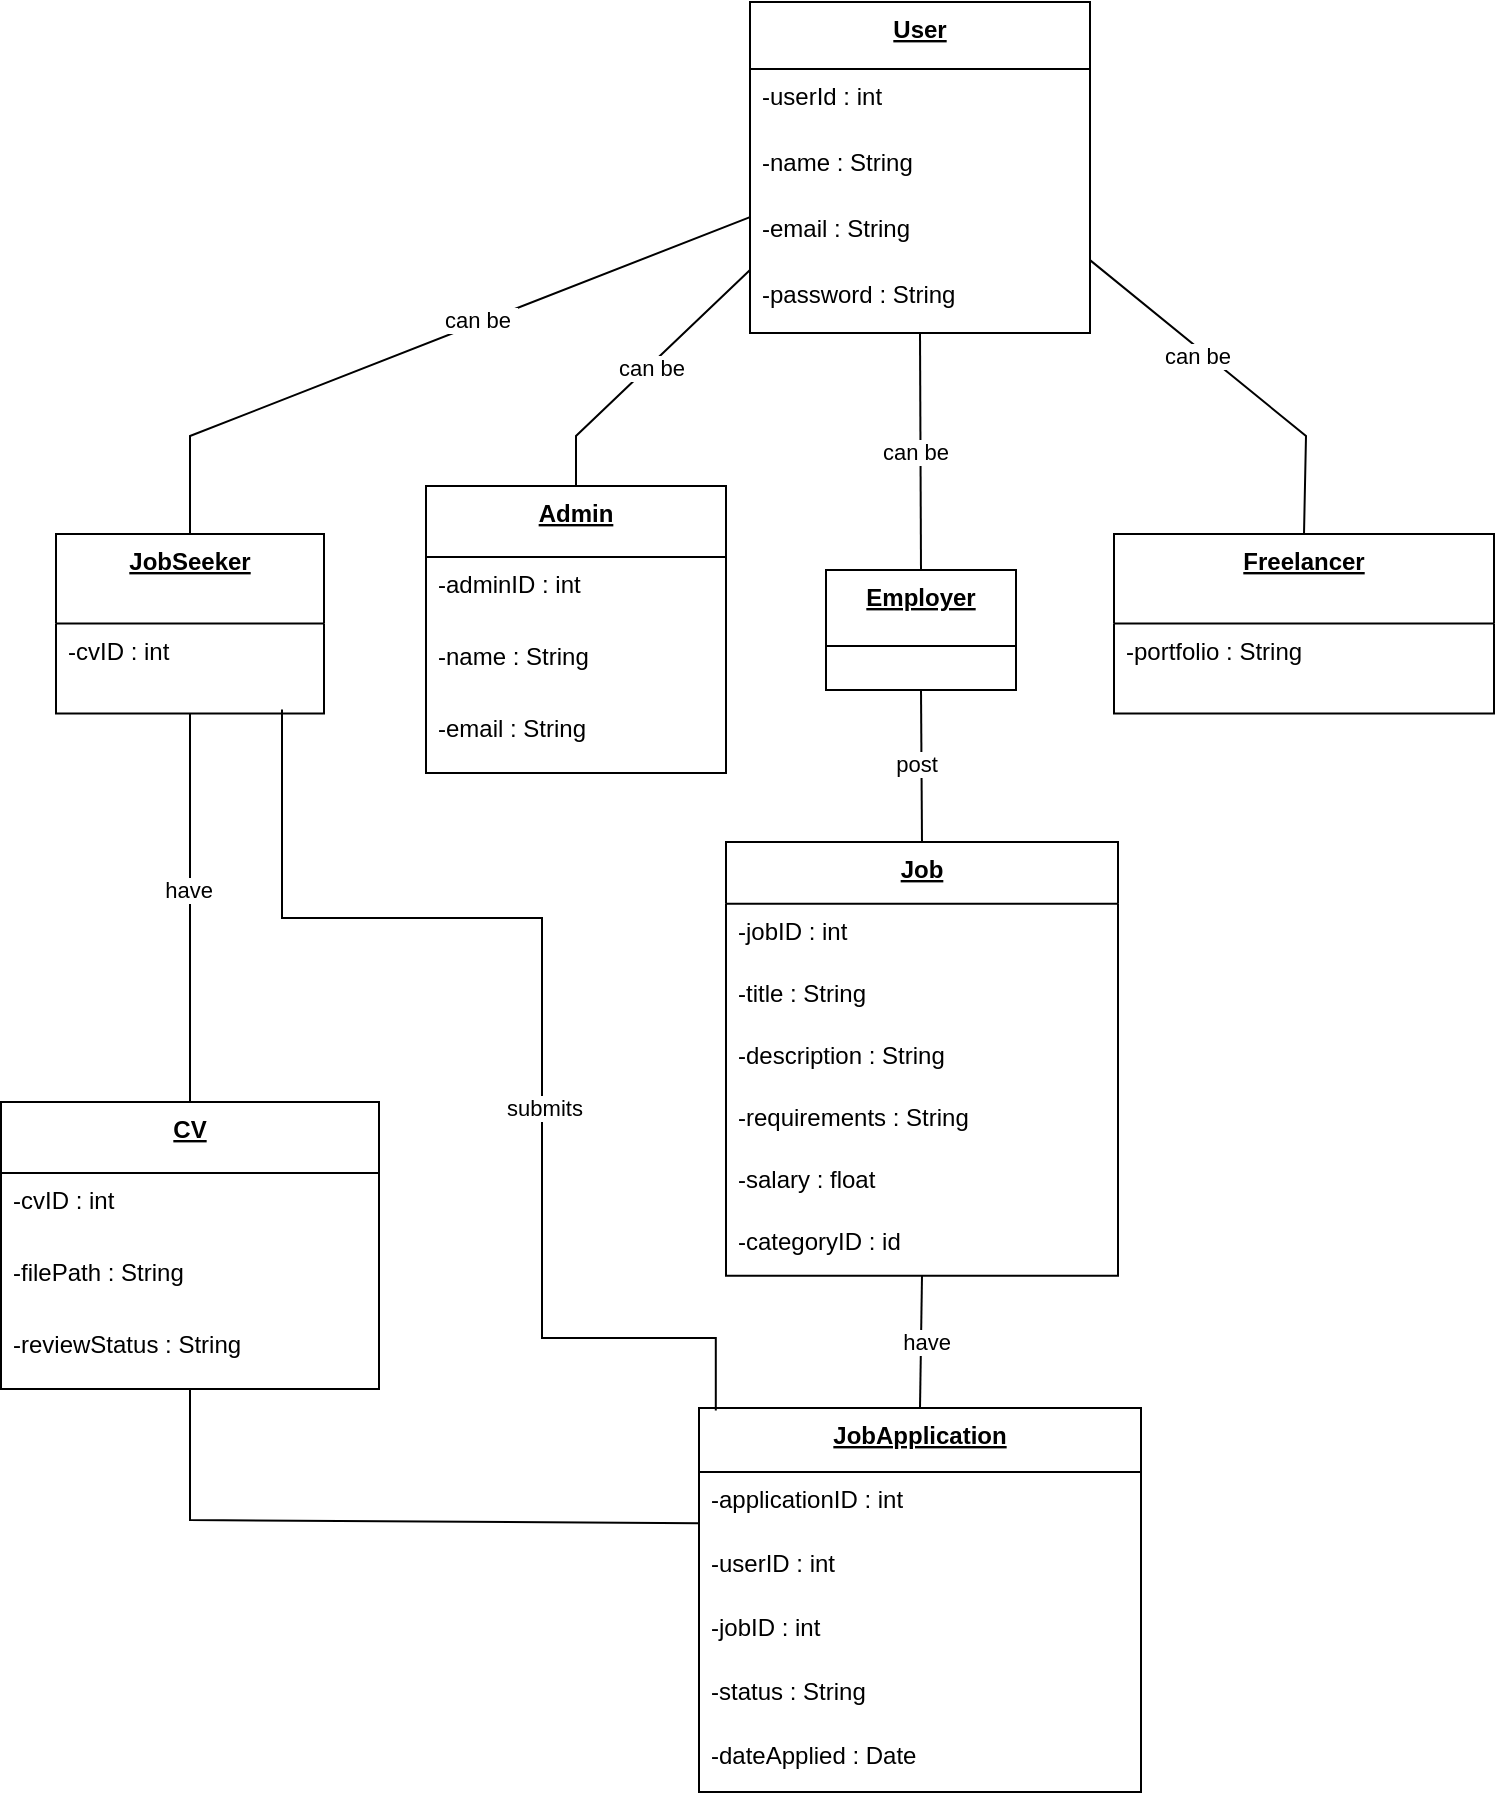 <mxfile version="26.0.6">
  <diagram id="C5RBs43oDa-KdzZeNtuy" name="Page-1">
    <mxGraphModel dx="889" dy="446" grid="1" gridSize="10" guides="1" tooltips="1" connect="1" arrows="1" fold="1" page="1" pageScale="1" pageWidth="827" pageHeight="1169" math="0" shadow="0">
      <root>
        <mxCell id="WIyWlLk6GJQsqaUBKTNV-0" />
        <mxCell id="WIyWlLk6GJQsqaUBKTNV-1" parent="WIyWlLk6GJQsqaUBKTNV-0" />
        <mxCell id="axCRcWsU4pVJFEmlz38G-58" value="User" style="swimlane;fontStyle=5;align=center;verticalAlign=top;childLayout=stackLayout;horizontal=1;startSize=33.447;horizontalStack=0;resizeParent=1;resizeParentMax=0;resizeLast=0;collapsible=0;marginBottom=0;" vertex="1" parent="WIyWlLk6GJQsqaUBKTNV-1">
          <mxGeometry x="394" y="630" width="170" height="165.447" as="geometry" />
        </mxCell>
        <mxCell id="axCRcWsU4pVJFEmlz38G-59" value="-userId : int" style="text;strokeColor=none;fillColor=none;align=left;verticalAlign=top;spacingLeft=4;spacingRight=4;overflow=hidden;rotatable=0;points=[[0,0.5],[1,0.5]];portConstraint=eastwest;" vertex="1" parent="axCRcWsU4pVJFEmlz38G-58">
          <mxGeometry y="33.447" width="170" height="33" as="geometry" />
        </mxCell>
        <mxCell id="axCRcWsU4pVJFEmlz38G-60" value="-name : String" style="text;strokeColor=none;fillColor=none;align=left;verticalAlign=top;spacingLeft=4;spacingRight=4;overflow=hidden;rotatable=0;points=[[0,0.5],[1,0.5]];portConstraint=eastwest;" vertex="1" parent="axCRcWsU4pVJFEmlz38G-58">
          <mxGeometry y="66.447" width="170" height="33" as="geometry" />
        </mxCell>
        <mxCell id="axCRcWsU4pVJFEmlz38G-61" value="-email : String" style="text;strokeColor=none;fillColor=none;align=left;verticalAlign=top;spacingLeft=4;spacingRight=4;overflow=hidden;rotatable=0;points=[[0,0.5],[1,0.5]];portConstraint=eastwest;" vertex="1" parent="axCRcWsU4pVJFEmlz38G-58">
          <mxGeometry y="99.447" width="170" height="33" as="geometry" />
        </mxCell>
        <mxCell id="axCRcWsU4pVJFEmlz38G-62" value="-password : String" style="text;strokeColor=none;fillColor=none;align=left;verticalAlign=top;spacingLeft=4;spacingRight=4;overflow=hidden;rotatable=0;points=[[0,0.5],[1,0.5]];portConstraint=eastwest;" vertex="1" parent="axCRcWsU4pVJFEmlz38G-58">
          <mxGeometry y="132.447" width="170" height="33" as="geometry" />
        </mxCell>
        <mxCell id="axCRcWsU4pVJFEmlz38G-64" value="JobSeeker" style="swimlane;fontStyle=5;align=center;verticalAlign=top;childLayout=stackLayout;horizontal=1;startSize=44.793;horizontalStack=0;resizeParent=1;resizeParentMax=0;resizeLast=0;collapsible=0;marginBottom=0;" vertex="1" parent="WIyWlLk6GJQsqaUBKTNV-1">
          <mxGeometry x="47" y="896" width="134" height="89.793" as="geometry" />
        </mxCell>
        <mxCell id="axCRcWsU4pVJFEmlz38G-65" value="-cvID : int" style="text;strokeColor=none;fillColor=none;align=left;verticalAlign=top;spacingLeft=4;spacingRight=4;overflow=hidden;rotatable=0;points=[[0,0.5],[1,0.5]];portConstraint=eastwest;" vertex="1" parent="axCRcWsU4pVJFEmlz38G-64">
          <mxGeometry y="44.793" width="134" height="45" as="geometry" />
        </mxCell>
        <mxCell id="axCRcWsU4pVJFEmlz38G-67" value="Admin" style="swimlane;fontStyle=5;align=center;verticalAlign=top;childLayout=stackLayout;horizontal=1;startSize=35.548;horizontalStack=0;resizeParent=1;resizeParentMax=0;resizeLast=0;collapsible=0;marginBottom=0;" vertex="1" parent="WIyWlLk6GJQsqaUBKTNV-1">
          <mxGeometry x="232" y="872" width="150" height="143.548" as="geometry" />
        </mxCell>
        <mxCell id="axCRcWsU4pVJFEmlz38G-68" value="-adminID : int" style="text;strokeColor=none;fillColor=none;align=left;verticalAlign=top;spacingLeft=4;spacingRight=4;overflow=hidden;rotatable=0;points=[[0,0.5],[1,0.5]];portConstraint=eastwest;" vertex="1" parent="axCRcWsU4pVJFEmlz38G-67">
          <mxGeometry y="35.548" width="150" height="36" as="geometry" />
        </mxCell>
        <mxCell id="axCRcWsU4pVJFEmlz38G-69" value="-name : String" style="text;strokeColor=none;fillColor=none;align=left;verticalAlign=top;spacingLeft=4;spacingRight=4;overflow=hidden;rotatable=0;points=[[0,0.5],[1,0.5]];portConstraint=eastwest;" vertex="1" parent="axCRcWsU4pVJFEmlz38G-67">
          <mxGeometry y="71.548" width="150" height="36" as="geometry" />
        </mxCell>
        <mxCell id="axCRcWsU4pVJFEmlz38G-70" value="-email : String" style="text;strokeColor=none;fillColor=none;align=left;verticalAlign=top;spacingLeft=4;spacingRight=4;overflow=hidden;rotatable=0;points=[[0,0.5],[1,0.5]];portConstraint=eastwest;" vertex="1" parent="axCRcWsU4pVJFEmlz38G-67">
          <mxGeometry y="107.548" width="150" height="36" as="geometry" />
        </mxCell>
        <mxCell id="axCRcWsU4pVJFEmlz38G-72" value="Employer" style="swimlane;fontStyle=5;align=center;verticalAlign=top;childLayout=stackLayout;horizontal=1;startSize=37.996;horizontalStack=0;resizeParent=1;resizeParentMax=0;resizeLast=0;collapsible=0;marginBottom=0;" vertex="1" parent="WIyWlLk6GJQsqaUBKTNV-1">
          <mxGeometry x="432" y="914" width="95" height="59.996" as="geometry" />
        </mxCell>
        <mxCell id="axCRcWsU4pVJFEmlz38G-74" value="Freelancer" style="swimlane;fontStyle=5;align=center;verticalAlign=top;childLayout=stackLayout;horizontal=1;startSize=44.793;horizontalStack=0;resizeParent=1;resizeParentMax=0;resizeLast=0;collapsible=0;marginBottom=0;" vertex="1" parent="WIyWlLk6GJQsqaUBKTNV-1">
          <mxGeometry x="576" y="896" width="190" height="89.793" as="geometry" />
        </mxCell>
        <mxCell id="axCRcWsU4pVJFEmlz38G-75" value="-portfolio : String" style="text;strokeColor=none;fillColor=none;align=left;verticalAlign=top;spacingLeft=4;spacingRight=4;overflow=hidden;rotatable=0;points=[[0,0.5],[1,0.5]];portConstraint=eastwest;" vertex="1" parent="axCRcWsU4pVJFEmlz38G-74">
          <mxGeometry y="44.793" width="190" height="45" as="geometry" />
        </mxCell>
        <mxCell id="axCRcWsU4pVJFEmlz38G-77" value="CV" style="swimlane;fontStyle=5;align=center;verticalAlign=top;childLayout=stackLayout;horizontal=1;startSize=35.548;horizontalStack=0;resizeParent=1;resizeParentMax=0;resizeLast=0;collapsible=0;marginBottom=0;" vertex="1" parent="WIyWlLk6GJQsqaUBKTNV-1">
          <mxGeometry x="19.5" y="1180" width="189" height="143.548" as="geometry" />
        </mxCell>
        <mxCell id="axCRcWsU4pVJFEmlz38G-78" value="-cvID : int" style="text;strokeColor=none;fillColor=none;align=left;verticalAlign=top;spacingLeft=4;spacingRight=4;overflow=hidden;rotatable=0;points=[[0,0.5],[1,0.5]];portConstraint=eastwest;" vertex="1" parent="axCRcWsU4pVJFEmlz38G-77">
          <mxGeometry y="35.548" width="189" height="36" as="geometry" />
        </mxCell>
        <mxCell id="axCRcWsU4pVJFEmlz38G-79" value="-filePath : String" style="text;strokeColor=none;fillColor=none;align=left;verticalAlign=top;spacingLeft=4;spacingRight=4;overflow=hidden;rotatable=0;points=[[0,0.5],[1,0.5]];portConstraint=eastwest;" vertex="1" parent="axCRcWsU4pVJFEmlz38G-77">
          <mxGeometry y="71.548" width="189" height="36" as="geometry" />
        </mxCell>
        <mxCell id="axCRcWsU4pVJFEmlz38G-80" value="-reviewStatus : String" style="text;strokeColor=none;fillColor=none;align=left;verticalAlign=top;spacingLeft=4;spacingRight=4;overflow=hidden;rotatable=0;points=[[0,0.5],[1,0.5]];portConstraint=eastwest;" vertex="1" parent="axCRcWsU4pVJFEmlz38G-77">
          <mxGeometry y="107.548" width="189" height="36" as="geometry" />
        </mxCell>
        <mxCell id="axCRcWsU4pVJFEmlz38G-82" value="Job" style="swimlane;fontStyle=5;align=center;verticalAlign=top;childLayout=stackLayout;horizontal=1;startSize=30.925;horizontalStack=0;resizeParent=1;resizeParentMax=0;resizeLast=0;collapsible=0;marginBottom=0;" vertex="1" parent="WIyWlLk6GJQsqaUBKTNV-1">
          <mxGeometry x="382" y="1050" width="196" height="216.925" as="geometry" />
        </mxCell>
        <mxCell id="axCRcWsU4pVJFEmlz38G-83" value="-jobID : int" style="text;strokeColor=none;fillColor=none;align=left;verticalAlign=top;spacingLeft=4;spacingRight=4;overflow=hidden;rotatable=0;points=[[0,0.5],[1,0.5]];portConstraint=eastwest;" vertex="1" parent="axCRcWsU4pVJFEmlz38G-82">
          <mxGeometry y="30.925" width="196" height="31" as="geometry" />
        </mxCell>
        <mxCell id="axCRcWsU4pVJFEmlz38G-84" value="-title : String" style="text;strokeColor=none;fillColor=none;align=left;verticalAlign=top;spacingLeft=4;spacingRight=4;overflow=hidden;rotatable=0;points=[[0,0.5],[1,0.5]];portConstraint=eastwest;" vertex="1" parent="axCRcWsU4pVJFEmlz38G-82">
          <mxGeometry y="61.925" width="196" height="31" as="geometry" />
        </mxCell>
        <mxCell id="axCRcWsU4pVJFEmlz38G-85" value="-description : String" style="text;strokeColor=none;fillColor=none;align=left;verticalAlign=top;spacingLeft=4;spacingRight=4;overflow=hidden;rotatable=0;points=[[0,0.5],[1,0.5]];portConstraint=eastwest;" vertex="1" parent="axCRcWsU4pVJFEmlz38G-82">
          <mxGeometry y="92.925" width="196" height="31" as="geometry" />
        </mxCell>
        <mxCell id="axCRcWsU4pVJFEmlz38G-86" value="-requirements : String" style="text;strokeColor=none;fillColor=none;align=left;verticalAlign=top;spacingLeft=4;spacingRight=4;overflow=hidden;rotatable=0;points=[[0,0.5],[1,0.5]];portConstraint=eastwest;" vertex="1" parent="axCRcWsU4pVJFEmlz38G-82">
          <mxGeometry y="123.925" width="196" height="31" as="geometry" />
        </mxCell>
        <mxCell id="axCRcWsU4pVJFEmlz38G-87" value="-salary : float" style="text;strokeColor=none;fillColor=none;align=left;verticalAlign=top;spacingLeft=4;spacingRight=4;overflow=hidden;rotatable=0;points=[[0,0.5],[1,0.5]];portConstraint=eastwest;" vertex="1" parent="axCRcWsU4pVJFEmlz38G-82">
          <mxGeometry y="154.925" width="196" height="31" as="geometry" />
        </mxCell>
        <mxCell id="axCRcWsU4pVJFEmlz38G-88" value="-categoryID : id" style="text;strokeColor=none;fillColor=none;align=left;verticalAlign=top;spacingLeft=4;spacingRight=4;overflow=hidden;rotatable=0;points=[[0,0.5],[1,0.5]];portConstraint=eastwest;" vertex="1" parent="axCRcWsU4pVJFEmlz38G-82">
          <mxGeometry y="185.925" width="196" height="31" as="geometry" />
        </mxCell>
        <mxCell id="axCRcWsU4pVJFEmlz38G-90" value="JobApplication" style="swimlane;fontStyle=5;align=center;verticalAlign=top;childLayout=stackLayout;horizontal=1;startSize=31.992;horizontalStack=0;resizeParent=1;resizeParentMax=0;resizeLast=0;collapsible=0;marginBottom=0;" vertex="1" parent="WIyWlLk6GJQsqaUBKTNV-1">
          <mxGeometry x="368.5" y="1333" width="221" height="191.992" as="geometry" />
        </mxCell>
        <mxCell id="axCRcWsU4pVJFEmlz38G-91" value="-applicationID : int" style="text;strokeColor=none;fillColor=none;align=left;verticalAlign=top;spacingLeft=4;spacingRight=4;overflow=hidden;rotatable=0;points=[[0,0.5],[1,0.5]];portConstraint=eastwest;" vertex="1" parent="axCRcWsU4pVJFEmlz38G-90">
          <mxGeometry y="31.992" width="221" height="32" as="geometry" />
        </mxCell>
        <mxCell id="axCRcWsU4pVJFEmlz38G-92" value="-userID : int" style="text;strokeColor=none;fillColor=none;align=left;verticalAlign=top;spacingLeft=4;spacingRight=4;overflow=hidden;rotatable=0;points=[[0,0.5],[1,0.5]];portConstraint=eastwest;" vertex="1" parent="axCRcWsU4pVJFEmlz38G-90">
          <mxGeometry y="63.992" width="221" height="32" as="geometry" />
        </mxCell>
        <mxCell id="axCRcWsU4pVJFEmlz38G-93" value="-jobID : int" style="text;strokeColor=none;fillColor=none;align=left;verticalAlign=top;spacingLeft=4;spacingRight=4;overflow=hidden;rotatable=0;points=[[0,0.5],[1,0.5]];portConstraint=eastwest;" vertex="1" parent="axCRcWsU4pVJFEmlz38G-90">
          <mxGeometry y="95.992" width="221" height="32" as="geometry" />
        </mxCell>
        <mxCell id="axCRcWsU4pVJFEmlz38G-94" value="-status : String" style="text;strokeColor=none;fillColor=none;align=left;verticalAlign=top;spacingLeft=4;spacingRight=4;overflow=hidden;rotatable=0;points=[[0,0.5],[1,0.5]];portConstraint=eastwest;" vertex="1" parent="axCRcWsU4pVJFEmlz38G-90">
          <mxGeometry y="127.992" width="221" height="32" as="geometry" />
        </mxCell>
        <mxCell id="axCRcWsU4pVJFEmlz38G-95" value="-dateApplied : Date" style="text;strokeColor=none;fillColor=none;align=left;verticalAlign=top;spacingLeft=4;spacingRight=4;overflow=hidden;rotatable=0;points=[[0,0.5],[1,0.5]];portConstraint=eastwest;" vertex="1" parent="axCRcWsU4pVJFEmlz38G-90">
          <mxGeometry y="159.992" width="221" height="32" as="geometry" />
        </mxCell>
        <mxCell id="axCRcWsU4pVJFEmlz38G-97" value="" style="curved=0;startArrow=none;startSize=16;startFill=0;endArrow=none;exitX=0;exitY=0.65;entryX=0.5;entryY=0;rounded=0;endFill=0;" edge="1" parent="WIyWlLk6GJQsqaUBKTNV-1" source="axCRcWsU4pVJFEmlz38G-58" target="axCRcWsU4pVJFEmlz38G-64">
          <mxGeometry relative="1" as="geometry">
            <Array as="points">
              <mxPoint x="114" y="847" />
            </Array>
          </mxGeometry>
        </mxCell>
        <mxCell id="axCRcWsU4pVJFEmlz38G-114" value="can be&amp;nbsp;" style="edgeLabel;html=1;align=center;verticalAlign=middle;resizable=0;points=[];" vertex="1" connectable="0" parent="axCRcWsU4pVJFEmlz38G-97">
          <mxGeometry x="-0.172" y="-1" relative="1" as="geometry">
            <mxPoint as="offset" />
          </mxGeometry>
        </mxCell>
        <mxCell id="axCRcWsU4pVJFEmlz38G-98" value="" style="curved=0;startArrow=none;startSize=16;startFill=0;endArrow=none;exitX=0;exitY=0.81;entryX=0.5;entryY=0;rounded=0;endFill=0;" edge="1" parent="WIyWlLk6GJQsqaUBKTNV-1" source="axCRcWsU4pVJFEmlz38G-58" target="axCRcWsU4pVJFEmlz38G-67">
          <mxGeometry relative="1" as="geometry">
            <Array as="points">
              <mxPoint x="307" y="847" />
            </Array>
          </mxGeometry>
        </mxCell>
        <mxCell id="axCRcWsU4pVJFEmlz38G-115" value="can be&amp;nbsp;" style="edgeLabel;html=1;align=center;verticalAlign=middle;resizable=0;points=[];" vertex="1" connectable="0" parent="axCRcWsU4pVJFEmlz38G-98">
          <mxGeometry x="-0.057" y="2" relative="1" as="geometry">
            <mxPoint as="offset" />
          </mxGeometry>
        </mxCell>
        <mxCell id="axCRcWsU4pVJFEmlz38G-99" value="" style="curved=0;startArrow=none;startSize=16;startFill=0;endArrow=none;exitX=0.5;exitY=1;entryX=0.5;entryY=0;rounded=0;endFill=0;" edge="1" parent="WIyWlLk6GJQsqaUBKTNV-1" source="axCRcWsU4pVJFEmlz38G-58" target="axCRcWsU4pVJFEmlz38G-72">
          <mxGeometry relative="1" as="geometry">
            <Array as="points" />
          </mxGeometry>
        </mxCell>
        <mxCell id="axCRcWsU4pVJFEmlz38G-116" value="Text" style="edgeLabel;html=1;align=center;verticalAlign=middle;resizable=0;points=[];" vertex="1" connectable="0" parent="axCRcWsU4pVJFEmlz38G-99">
          <mxGeometry x="-0.002" y="-1" relative="1" as="geometry">
            <mxPoint as="offset" />
          </mxGeometry>
        </mxCell>
        <mxCell id="axCRcWsU4pVJFEmlz38G-118" value="can be&amp;nbsp;" style="edgeLabel;html=1;align=center;verticalAlign=middle;resizable=0;points=[];" vertex="1" connectable="0" parent="axCRcWsU4pVJFEmlz38G-99">
          <mxGeometry x="-0.002" y="-1" relative="1" as="geometry">
            <mxPoint as="offset" />
          </mxGeometry>
        </mxCell>
        <mxCell id="axCRcWsU4pVJFEmlz38G-100" value="" style="curved=0;startArrow=none;startSize=16;startFill=0;endArrow=none;exitX=1;exitY=0.78;entryX=0.5;entryY=0;rounded=0;endFill=0;" edge="1" parent="WIyWlLk6GJQsqaUBKTNV-1" source="axCRcWsU4pVJFEmlz38G-58" target="axCRcWsU4pVJFEmlz38G-74">
          <mxGeometry relative="1" as="geometry">
            <Array as="points">
              <mxPoint x="672" y="847" />
            </Array>
          </mxGeometry>
        </mxCell>
        <mxCell id="axCRcWsU4pVJFEmlz38G-119" value="can be&amp;nbsp;" style="edgeLabel;html=1;align=center;verticalAlign=middle;resizable=0;points=[];" vertex="1" connectable="0" parent="axCRcWsU4pVJFEmlz38G-100">
          <mxGeometry x="-0.231" y="-3" relative="1" as="geometry">
            <mxPoint as="offset" />
          </mxGeometry>
        </mxCell>
        <mxCell id="axCRcWsU4pVJFEmlz38G-101" value="" style="curved=0;startArrow=none;endArrow=none;endSize=12;exitX=0.5;exitY=1;entryX=0.5;entryY=0;rounded=0;startFill=0;endFill=0;" edge="1" parent="WIyWlLk6GJQsqaUBKTNV-1" source="axCRcWsU4pVJFEmlz38G-64" target="axCRcWsU4pVJFEmlz38G-77">
          <mxGeometry relative="1" as="geometry">
            <Array as="points" />
          </mxGeometry>
        </mxCell>
        <mxCell id="axCRcWsU4pVJFEmlz38G-106" value="have" style="edgeLabel;html=1;align=center;verticalAlign=middle;resizable=0;points=[];" vertex="1" connectable="0" parent="axCRcWsU4pVJFEmlz38G-101">
          <mxGeometry x="-0.098" y="-1" relative="1" as="geometry">
            <mxPoint as="offset" />
          </mxGeometry>
        </mxCell>
        <mxCell id="axCRcWsU4pVJFEmlz38G-102" value="" style="curved=0;startArrow=none;endArrow=none;endSize=12;exitX=0.5;exitY=1;entryX=0;entryY=0.3;rounded=0;startFill=0;endFill=0;" edge="1" parent="WIyWlLk6GJQsqaUBKTNV-1" source="axCRcWsU4pVJFEmlz38G-77" target="axCRcWsU4pVJFEmlz38G-90">
          <mxGeometry relative="1" as="geometry">
            <Array as="points">
              <mxPoint x="114" y="1389" />
            </Array>
          </mxGeometry>
        </mxCell>
        <mxCell id="axCRcWsU4pVJFEmlz38G-103" value="" style="curved=0;startArrow=none;endArrow=none;endSize=12;exitX=0.5;exitY=1;entryX=0.5;entryY=0;rounded=0;startFill=0;endFill=0;" edge="1" parent="WIyWlLk6GJQsqaUBKTNV-1" source="axCRcWsU4pVJFEmlz38G-72" target="axCRcWsU4pVJFEmlz38G-82">
          <mxGeometry relative="1" as="geometry">
            <Array as="points" />
          </mxGeometry>
        </mxCell>
        <mxCell id="axCRcWsU4pVJFEmlz38G-107" value="post" style="edgeLabel;html=1;align=center;verticalAlign=middle;resizable=0;points=[];" vertex="1" connectable="0" parent="axCRcWsU4pVJFEmlz38G-103">
          <mxGeometry x="-0.031" y="-3" relative="1" as="geometry">
            <mxPoint as="offset" />
          </mxGeometry>
        </mxCell>
        <mxCell id="axCRcWsU4pVJFEmlz38G-104" value="" style="curved=0;startArrow=none;endArrow=none;endSize=12;exitX=0.5;exitY=1;entryX=0.5;entryY=0;rounded=0;startFill=0;endFill=0;" edge="1" parent="WIyWlLk6GJQsqaUBKTNV-1" source="axCRcWsU4pVJFEmlz38G-82" target="axCRcWsU4pVJFEmlz38G-90">
          <mxGeometry relative="1" as="geometry">
            <Array as="points" />
          </mxGeometry>
        </mxCell>
        <mxCell id="axCRcWsU4pVJFEmlz38G-108" value="have" style="edgeLabel;html=1;align=center;verticalAlign=middle;resizable=0;points=[];" vertex="1" connectable="0" parent="axCRcWsU4pVJFEmlz38G-104">
          <mxGeometry x="-0.005" y="2" relative="1" as="geometry">
            <mxPoint as="offset" />
          </mxGeometry>
        </mxCell>
        <mxCell id="axCRcWsU4pVJFEmlz38G-110" style="edgeStyle=orthogonalEdgeStyle;rounded=0;orthogonalLoop=1;jettySize=auto;html=1;entryX=0.038;entryY=0.017;entryDx=0;entryDy=0;entryPerimeter=0;endArrow=none;endFill=0;" edge="1" parent="WIyWlLk6GJQsqaUBKTNV-1">
          <mxGeometry relative="1" as="geometry">
            <mxPoint x="160" y="983.793" as="sourcePoint" />
            <mxPoint x="376.898" y="1334.264" as="targetPoint" />
            <Array as="points">
              <mxPoint x="160" y="1088" />
              <mxPoint x="290" y="1088" />
              <mxPoint x="290" y="1298" />
              <mxPoint x="377" y="1298" />
            </Array>
          </mxGeometry>
        </mxCell>
        <mxCell id="axCRcWsU4pVJFEmlz38G-111" value="Text" style="edgeLabel;html=1;align=center;verticalAlign=middle;resizable=0;points=[];" vertex="1" connectable="0" parent="axCRcWsU4pVJFEmlz38G-110">
          <mxGeometry x="0.159" y="2" relative="1" as="geometry">
            <mxPoint as="offset" />
          </mxGeometry>
        </mxCell>
        <mxCell id="axCRcWsU4pVJFEmlz38G-112" value="submits" style="edgeLabel;html=1;align=center;verticalAlign=middle;resizable=0;points=[];" vertex="1" connectable="0" parent="axCRcWsU4pVJFEmlz38G-110">
          <mxGeometry x="0.159" y="1" relative="1" as="geometry">
            <mxPoint as="offset" />
          </mxGeometry>
        </mxCell>
      </root>
    </mxGraphModel>
  </diagram>
</mxfile>
